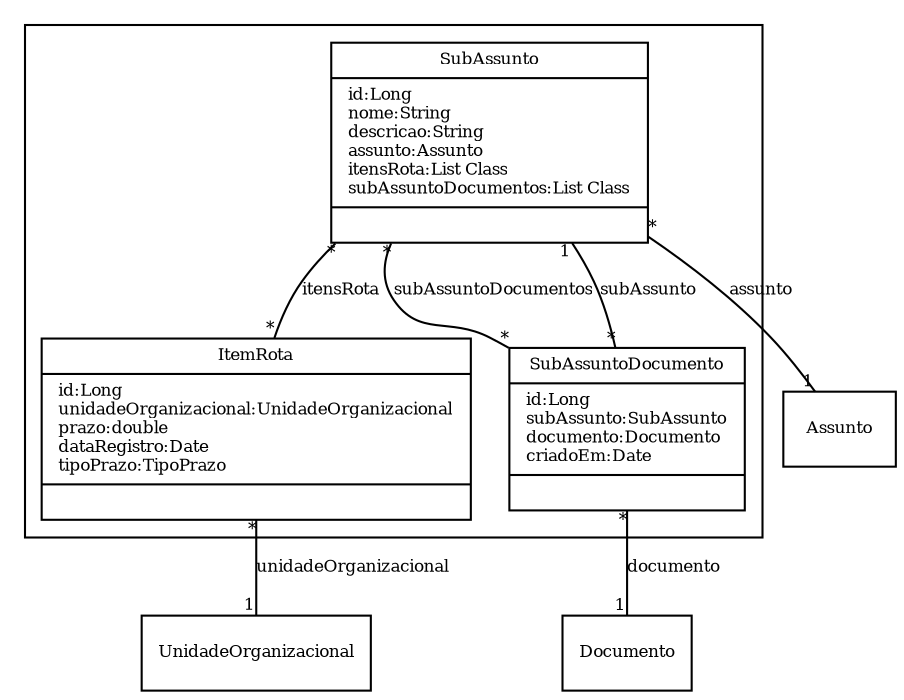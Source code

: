 digraph G{
fontname = "Times-Roman"
fontsize = 8

node [
        fontname = "Times-Roman"
        fontsize = 8
        shape = "record"
]

edge [
        fontname = "Times-Roman"
        fontsize = 8
]

subgraph clusterSUBASSUNTO
{
SubAssunto [label = "{SubAssunto|id:Long\lnome:String\ldescricao:String\lassunto:Assunto\litensRota:List Class\lsubAssuntoDocumentos:List Class\l|\l}"]
ItemRota [label = "{ItemRota|id:Long\lunidadeOrganizacional:UnidadeOrganizacional\lprazo:double\ldataRegistro:Date\ltipoPrazo:TipoPrazo\l|\l}"]
SubAssuntoDocumento [label = "{SubAssuntoDocumento|id:Long\lsubAssunto:SubAssunto\ldocumento:Documento\lcriadoEm:Date\l|\l}"]
}
edge [arrowhead = "none" headlabel = "1" taillabel = "*"] SubAssunto -> Assunto [label = "assunto"]
edge [arrowhead = "none" headlabel = "*" taillabel = "*"] SubAssunto -> ItemRota [label = "itensRota"]
edge [arrowhead = "none" headlabel = "*" taillabel = "*"] SubAssunto -> SubAssuntoDocumento [label = "subAssuntoDocumentos"]
edge [arrowhead = "none" headlabel = "1" taillabel = "*"] ItemRota -> UnidadeOrganizacional [label = "unidadeOrganizacional"]
edge [arrowhead = "none" headlabel = "1" taillabel = "*"] SubAssuntoDocumento -> SubAssunto [label = "subAssunto"]
edge [arrowhead = "none" headlabel = "1" taillabel = "*"] SubAssuntoDocumento -> Documento [label = "documento"]
}
